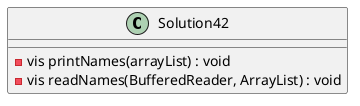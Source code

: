 @startuml
class Solution42{
    -vis printNames(arrayList) : void
    -vis readNames(BufferedReader, ArrayList) : void
}
@enduml